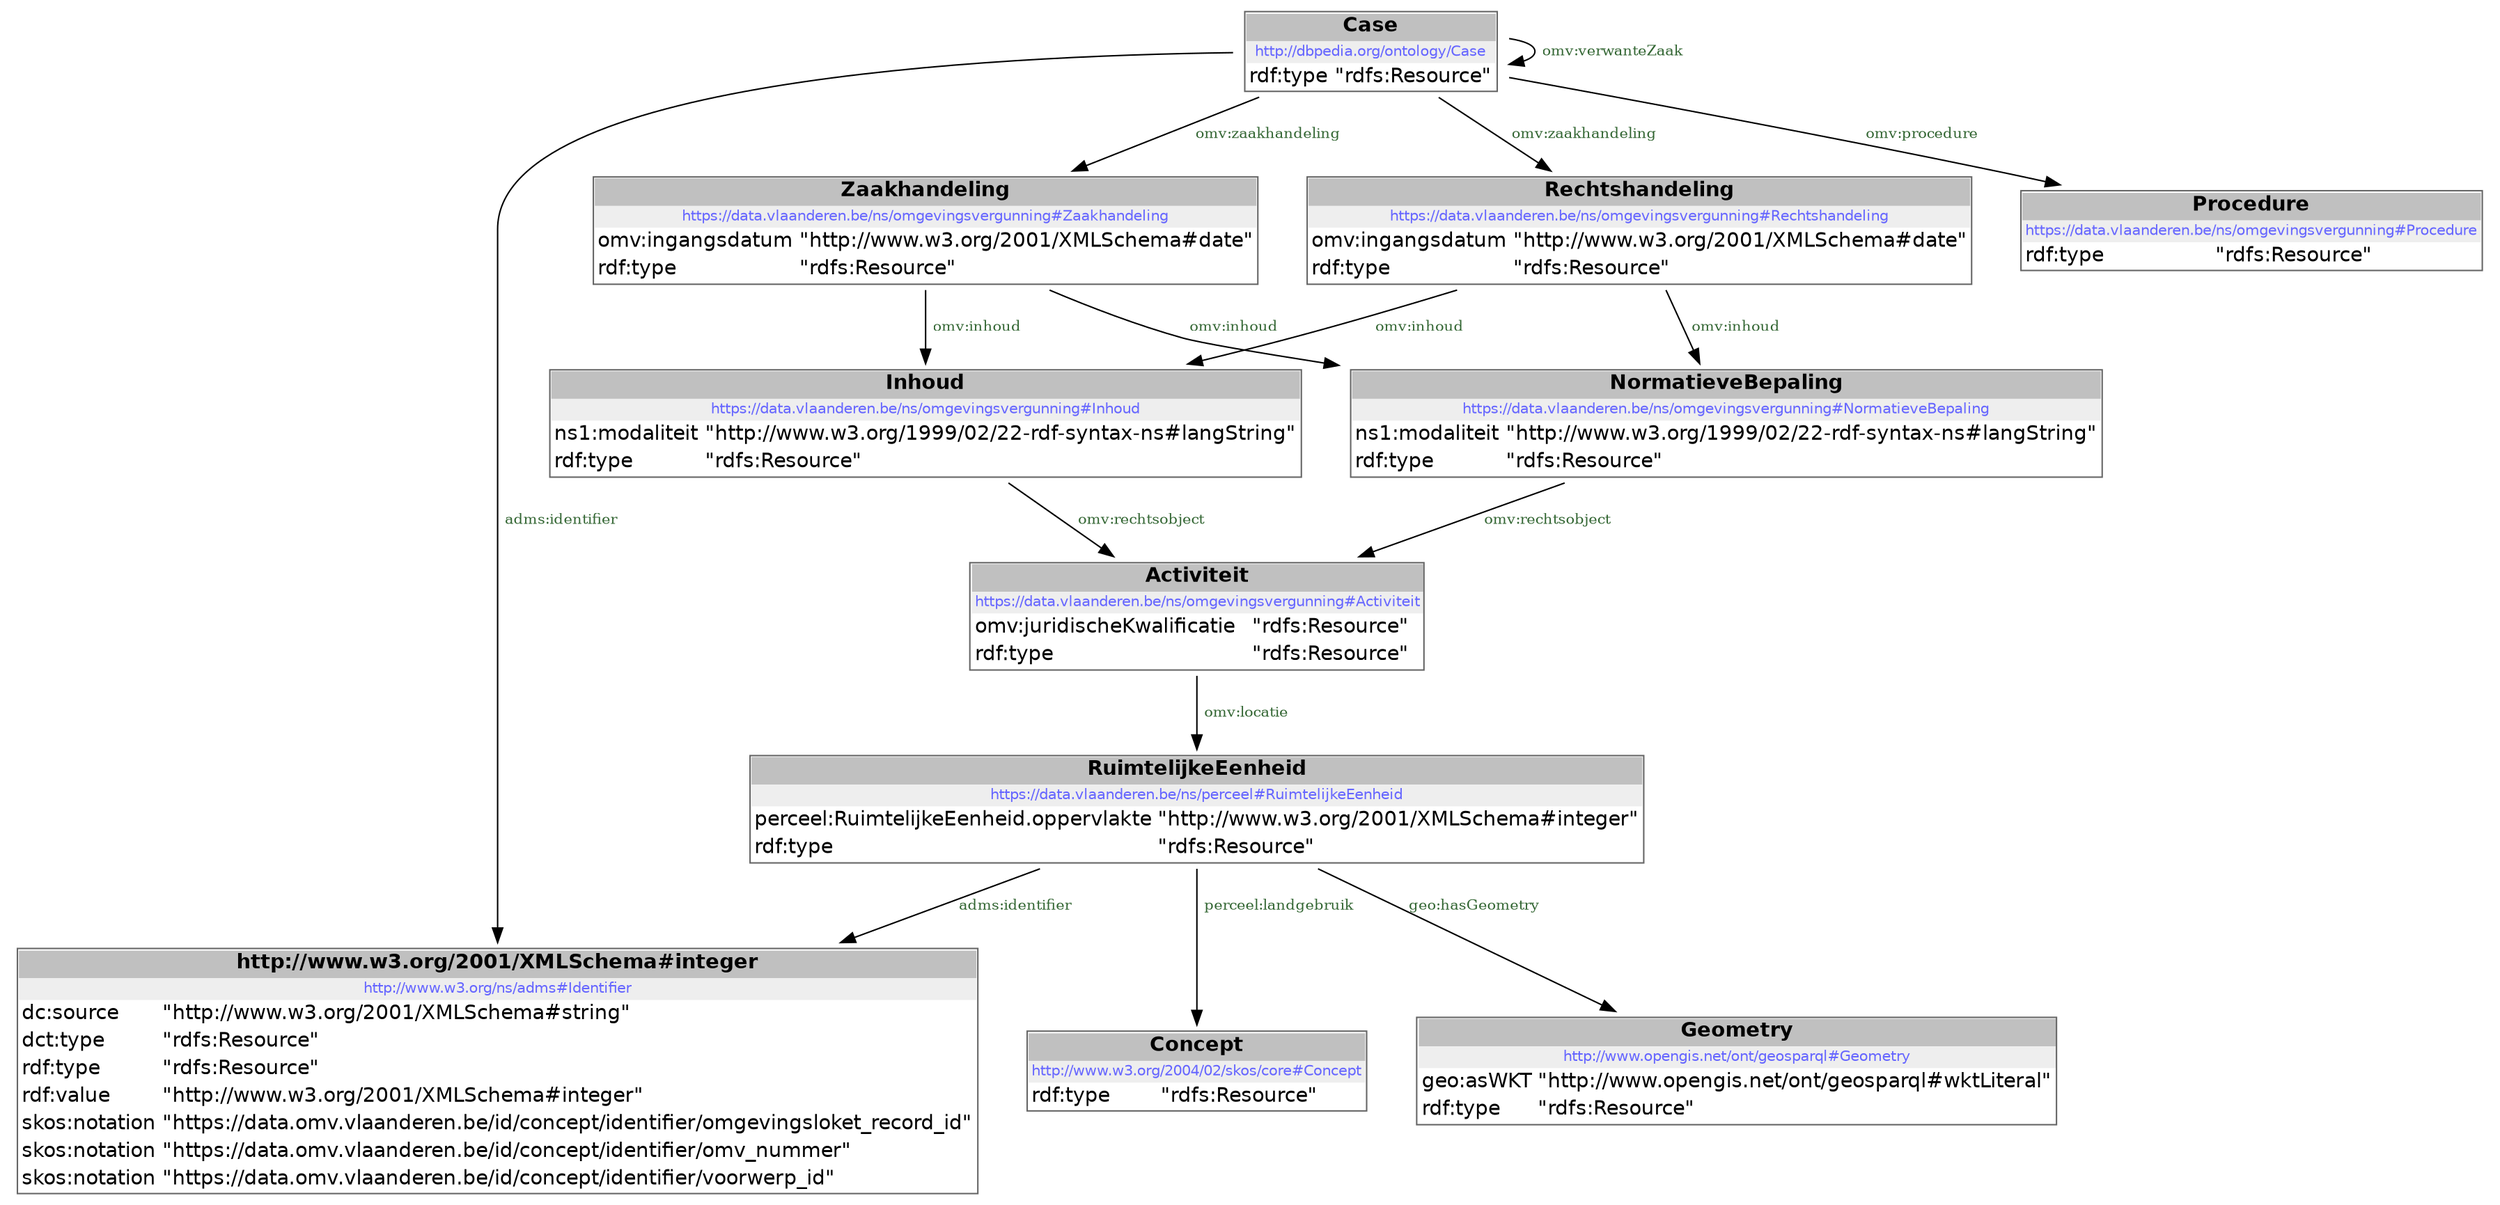 digraph { 
 node [ fontname="DejaVu Sans" ] ; 
	node0 -> node1 [ color=BLACK, label=< <font point-size='10' color='#336633'>omv:locatie</font> > ] ;
	node1 -> node2 [ color=BLACK, label=< <font point-size='10' color='#336633'>perceel:landgebruik</font> > ] ;
	node4 -> node5 [ color=BLACK, label=< <font point-size='10' color='#336633'>omv:procedure</font> > ] ;
	node7 -> node8 [ color=BLACK, label=< <font point-size='10' color='#336633'>omv:inhoud</font> > ] ;
	node7 -> node6 [ color=BLACK, label=< <font point-size='10' color='#336633'>omv:inhoud</font> > ] ;
	node6 -> node0 [ color=BLACK, label=< <font point-size='10' color='#336633'>omv:rechtsobject</font> > ] ;
	node4 -> node3 [ color=BLACK, label=< <font point-size='10' color='#336633'>adms:identifier</font> > ] ;
	node1 -> node3 [ color=BLACK, label=< <font point-size='10' color='#336633'>adms:identifier</font> > ] ;
	node4 -> node7 [ color=BLACK, label=< <font point-size='10' color='#336633'>omv:zaakhandeling</font> > ] ;
	node10 -> node8 [ color=BLACK, label=< <font point-size='10' color='#336633'>omv:inhoud</font> > ] ;
	node10 -> node6 [ color=BLACK, label=< <font point-size='10' color='#336633'>omv:inhoud</font> > ] ;
	node4 -> node4 [ color=BLACK, label=< <font point-size='10' color='#336633'>omv:verwanteZaak</font> > ] ;
	node1 -> node9 [ color=BLACK, label=< <font point-size='10' color='#336633'>geo:hasGeometry</font> > ] ;
	node4 -> node10 [ color=BLACK, label=< <font point-size='10' color='#336633'>omv:zaakhandeling</font> > ] ;
	node8 -> node0 [ color=BLACK, label=< <font point-size='10' color='#336633'>omv:rechtsobject</font> > ] ;
# https://data.vlaanderen.be/ns/omgevingsvergunning#Activiteit node0
node0 [ shape=none, color=black label=< <table color='#666666' cellborder='0' cellspacing='0' border='1'><tr><td colspan='2' bgcolor='grey'><B>Activiteit</B></td></tr><tr><td href='https://data.vlaanderen.be/ns/omgevingsvergunning#Activiteit' bgcolor='#eeeeee' colspan='2'><font point-size='10' color='#6666ff'>https://data.vlaanderen.be/ns/omgevingsvergunning#Activiteit</font></td></tr><tr><td align='left'>omv:juridischeKwalificatie</td><td align='left'>&quot;rdfs:Resource&quot;</td></tr><tr><td align='left'>rdf:type</td><td align='left'>&quot;rdfs:Resource&quot;</td></tr></table> > ] 
# https://data.vlaanderen.be/ns/perceel#RuimtelijkeEenheid node1
node1 [ shape=none, color=black label=< <table color='#666666' cellborder='0' cellspacing='0' border='1'><tr><td colspan='2' bgcolor='grey'><B>RuimtelijkeEenheid</B></td></tr><tr><td href='https://data.vlaanderen.be/ns/perceel#RuimtelijkeEenheid' bgcolor='#eeeeee' colspan='2'><font point-size='10' color='#6666ff'>https://data.vlaanderen.be/ns/perceel#RuimtelijkeEenheid</font></td></tr><tr><td align='left'>perceel:RuimtelijkeEenheid.oppervlakte</td><td align='left'>&quot;http://www.w3.org/2001/XMLSchema#integer&quot;</td></tr><tr><td align='left'>rdf:type</td><td align='left'>&quot;rdfs:Resource&quot;</td></tr></table> > ] 
# http://www.w3.org/2004/02/skos/core#Concept node2
node2 [ shape=none, color=black label=< <table color='#666666' cellborder='0' cellspacing='0' border='1'><tr><td colspan='2' bgcolor='grey'><B>Concept</B></td></tr><tr><td href='http://www.w3.org/2004/02/skos/core#Concept' bgcolor='#eeeeee' colspan='2'><font point-size='10' color='#6666ff'>http://www.w3.org/2004/02/skos/core#Concept</font></td></tr><tr><td align='left'>rdf:type</td><td align='left'>&quot;rdfs:Resource&quot;</td></tr></table> > ] 
# http://www.w3.org/ns/adms#Identifier node3
node3 [ shape=none, color=black label=< <table color='#666666' cellborder='0' cellspacing='0' border='1'><tr><td colspan='2' bgcolor='grey'><B>http://www.w3.org/2001/XMLSchema#integer</B></td></tr><tr><td href='http://www.w3.org/ns/adms#Identifier' bgcolor='#eeeeee' colspan='2'><font point-size='10' color='#6666ff'>http://www.w3.org/ns/adms#Identifier</font></td></tr><tr><td align='left'>dc:source</td><td align='left'>&quot;http://www.w3.org/2001/XMLSchema#string&quot;</td></tr><tr><td align='left'>dct:type</td><td align='left'>&quot;rdfs:Resource&quot;</td></tr><tr><td align='left'>rdf:type</td><td align='left'>&quot;rdfs:Resource&quot;</td></tr><tr><td align='left'>rdf:value</td><td align='left'>&quot;http://www.w3.org/2001/XMLSchema#integer&quot;</td></tr><tr><td align='left'>skos:notation</td><td align='left'>&quot;https://data.omv.vlaanderen.be/id/concept/identifier/omgevingsloket_record_id&quot;</td></tr><tr><td align='left'>skos:notation</td><td align='left'>&quot;https://data.omv.vlaanderen.be/id/concept/identifier/omv_nummer&quot;</td></tr><tr><td align='left'>skos:notation</td><td align='left'>&quot;https://data.omv.vlaanderen.be/id/concept/identifier/voorwerp_id&quot;</td></tr></table> > ] 
# http://dbpedia.org/ontology/Case node4
node4 [ shape=none, color=black label=< <table color='#666666' cellborder='0' cellspacing='0' border='1'><tr><td colspan='2' bgcolor='grey'><B>Case</B></td></tr><tr><td href='http://dbpedia.org/ontology/Case' bgcolor='#eeeeee' colspan='2'><font point-size='10' color='#6666ff'>http://dbpedia.org/ontology/Case</font></td></tr><tr><td align='left'>rdf:type</td><td align='left'>&quot;rdfs:Resource&quot;</td></tr></table> > ] 
# https://data.vlaanderen.be/ns/omgevingsvergunning#Procedure node5
node5 [ shape=none, color=black label=< <table color='#666666' cellborder='0' cellspacing='0' border='1'><tr><td colspan='2' bgcolor='grey'><B>Procedure</B></td></tr><tr><td href='https://data.vlaanderen.be/ns/omgevingsvergunning#Procedure' bgcolor='#eeeeee' colspan='2'><font point-size='10' color='#6666ff'>https://data.vlaanderen.be/ns/omgevingsvergunning#Procedure</font></td></tr><tr><td align='left'>rdf:type</td><td align='left'>&quot;rdfs:Resource&quot;</td></tr></table> > ] 
# https://data.vlaanderen.be/ns/omgevingsvergunning#Inhoud node6
node6 [ shape=none, color=black label=< <table color='#666666' cellborder='0' cellspacing='0' border='1'><tr><td colspan='2' bgcolor='grey'><B>Inhoud</B></td></tr><tr><td href='https://data.vlaanderen.be/ns/omgevingsvergunning#Inhoud' bgcolor='#eeeeee' colspan='2'><font point-size='10' color='#6666ff'>https://data.vlaanderen.be/ns/omgevingsvergunning#Inhoud</font></td></tr><tr><td align='left'>ns1:modaliteit</td><td align='left'>&quot;http://www.w3.org/1999/02/22-rdf-syntax-ns#langString&quot;</td></tr><tr><td align='left'>rdf:type</td><td align='left'>&quot;rdfs:Resource&quot;</td></tr></table> > ] 
# https://data.vlaanderen.be/ns/omgevingsvergunning#Rechtshandeling node7
node7 [ shape=none, color=black label=< <table color='#666666' cellborder='0' cellspacing='0' border='1'><tr><td colspan='2' bgcolor='grey'><B>Rechtshandeling</B></td></tr><tr><td href='https://data.vlaanderen.be/ns/omgevingsvergunning#Rechtshandeling' bgcolor='#eeeeee' colspan='2'><font point-size='10' color='#6666ff'>https://data.vlaanderen.be/ns/omgevingsvergunning#Rechtshandeling</font></td></tr><tr><td align='left'>omv:ingangsdatum</td><td align='left'>&quot;http://www.w3.org/2001/XMLSchema#date&quot;</td></tr><tr><td align='left'>rdf:type</td><td align='left'>&quot;rdfs:Resource&quot;</td></tr></table> > ] 
# https://data.vlaanderen.be/ns/omgevingsvergunning#NormatieveBepaling node8
node8 [ shape=none, color=black label=< <table color='#666666' cellborder='0' cellspacing='0' border='1'><tr><td colspan='2' bgcolor='grey'><B>NormatieveBepaling</B></td></tr><tr><td href='https://data.vlaanderen.be/ns/omgevingsvergunning#NormatieveBepaling' bgcolor='#eeeeee' colspan='2'><font point-size='10' color='#6666ff'>https://data.vlaanderen.be/ns/omgevingsvergunning#NormatieveBepaling</font></td></tr><tr><td align='left'>ns1:modaliteit</td><td align='left'>&quot;http://www.w3.org/1999/02/22-rdf-syntax-ns#langString&quot;</td></tr><tr><td align='left'>rdf:type</td><td align='left'>&quot;rdfs:Resource&quot;</td></tr></table> > ] 
# http://www.opengis.net/ont/geosparql#Geometry node9
node9 [ shape=none, color=black label=< <table color='#666666' cellborder='0' cellspacing='0' border='1'><tr><td colspan='2' bgcolor='grey'><B>Geometry</B></td></tr><tr><td href='http://www.opengis.net/ont/geosparql#Geometry' bgcolor='#eeeeee' colspan='2'><font point-size='10' color='#6666ff'>http://www.opengis.net/ont/geosparql#Geometry</font></td></tr><tr><td align='left'>geo:asWKT</td><td align='left'>&quot;http://www.opengis.net/ont/geosparql#wktLiteral&quot;</td></tr><tr><td align='left'>rdf:type</td><td align='left'>&quot;rdfs:Resource&quot;</td></tr></table> > ] 
# https://data.vlaanderen.be/ns/omgevingsvergunning#Zaakhandeling node10
node10 [ shape=none, color=black label=< <table color='#666666' cellborder='0' cellspacing='0' border='1'><tr><td colspan='2' bgcolor='grey'><B>Zaakhandeling</B></td></tr><tr><td href='https://data.vlaanderen.be/ns/omgevingsvergunning#Zaakhandeling' bgcolor='#eeeeee' colspan='2'><font point-size='10' color='#6666ff'>https://data.vlaanderen.be/ns/omgevingsvergunning#Zaakhandeling</font></td></tr><tr><td align='left'>omv:ingangsdatum</td><td align='left'>&quot;http://www.w3.org/2001/XMLSchema#date&quot;</td></tr><tr><td align='left'>rdf:type</td><td align='left'>&quot;rdfs:Resource&quot;</td></tr></table> > ] 
}
